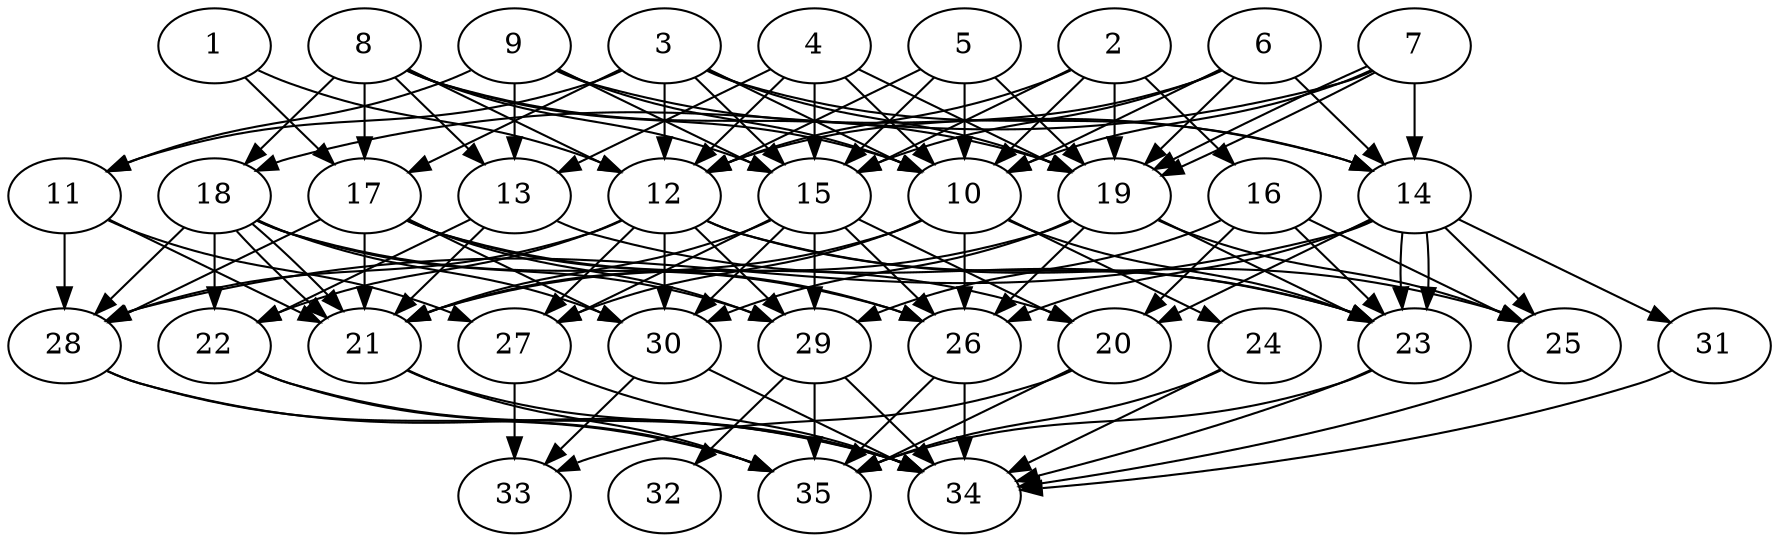 // DAG automatically generated by daggen at Thu Oct  3 14:05:37 2019
// ./daggen --dot -n 35 --ccr 0.4 --fat 0.7 --regular 0.7 --density 0.9 --mindata 5242880 --maxdata 52428800 
digraph G {
  1 [size="16153600", alpha="0.00", expect_size="6461440"] 
  1 -> 12 [size ="6461440"]
  1 -> 17 [size ="6461440"]
  2 [size="24942080", alpha="0.16", expect_size="9976832"] 
  2 -> 10 [size ="9976832"]
  2 -> 12 [size ="9976832"]
  2 -> 15 [size ="9976832"]
  2 -> 16 [size ="9976832"]
  2 -> 19 [size ="9976832"]
  3 [size="85468160", alpha="0.17", expect_size="34187264"] 
  3 -> 10 [size ="34187264"]
  3 -> 11 [size ="34187264"]
  3 -> 12 [size ="34187264"]
  3 -> 14 [size ="34187264"]
  3 -> 15 [size ="34187264"]
  3 -> 17 [size ="34187264"]
  3 -> 19 [size ="34187264"]
  4 [size="110269440", alpha="0.11", expect_size="44107776"] 
  4 -> 10 [size ="44107776"]
  4 -> 12 [size ="44107776"]
  4 -> 13 [size ="44107776"]
  4 -> 15 [size ="44107776"]
  4 -> 19 [size ="44107776"]
  5 [size="50199040", alpha="0.07", expect_size="20079616"] 
  5 -> 10 [size ="20079616"]
  5 -> 12 [size ="20079616"]
  5 -> 15 [size ="20079616"]
  5 -> 19 [size ="20079616"]
  6 [size="48056320", alpha="0.02", expect_size="19222528"] 
  6 -> 10 [size ="19222528"]
  6 -> 12 [size ="19222528"]
  6 -> 14 [size ="19222528"]
  6 -> 15 [size ="19222528"]
  6 -> 19 [size ="19222528"]
  7 [size="52331520", alpha="0.10", expect_size="20932608"] 
  7 -> 10 [size ="20932608"]
  7 -> 14 [size ="20932608"]
  7 -> 18 [size ="20932608"]
  7 -> 19 [size ="20932608"]
  7 -> 19 [size ="20932608"]
  8 [size="93327360", alpha="0.10", expect_size="37330944"] 
  8 -> 10 [size ="37330944"]
  8 -> 12 [size ="37330944"]
  8 -> 13 [size ="37330944"]
  8 -> 15 [size ="37330944"]
  8 -> 17 [size ="37330944"]
  8 -> 18 [size ="37330944"]
  8 -> 19 [size ="37330944"]
  9 [size="29020160", alpha="0.07", expect_size="11608064"] 
  9 -> 10 [size ="11608064"]
  9 -> 11 [size ="11608064"]
  9 -> 13 [size ="11608064"]
  9 -> 14 [size ="11608064"]
  9 -> 15 [size ="11608064"]
  10 [size="39810560", alpha="0.20", expect_size="15924224"] 
  10 -> 21 [size ="15924224"]
  10 -> 23 [size ="15924224"]
  10 -> 24 [size ="15924224"]
  10 -> 26 [size ="15924224"]
  10 -> 27 [size ="15924224"]
  11 [size="68582400", alpha="0.02", expect_size="27432960"] 
  11 -> 21 [size ="27432960"]
  11 -> 27 [size ="27432960"]
  11 -> 28 [size ="27432960"]
  12 [size="70927360", alpha="0.10", expect_size="28370944"] 
  12 -> 22 [size ="28370944"]
  12 -> 23 [size ="28370944"]
  12 -> 25 [size ="28370944"]
  12 -> 27 [size ="28370944"]
  12 -> 28 [size ="28370944"]
  12 -> 29 [size ="28370944"]
  12 -> 30 [size ="28370944"]
  13 [size="46512640", alpha="0.14", expect_size="18605056"] 
  13 -> 21 [size ="18605056"]
  13 -> 22 [size ="18605056"]
  13 -> 23 [size ="18605056"]
  14 [size="31628800", alpha="0.01", expect_size="12651520"] 
  14 -> 20 [size ="12651520"]
  14 -> 23 [size ="12651520"]
  14 -> 23 [size ="12651520"]
  14 -> 25 [size ="12651520"]
  14 -> 26 [size ="12651520"]
  14 -> 28 [size ="12651520"]
  14 -> 31 [size ="12651520"]
  15 [size="98503680", alpha="0.06", expect_size="39401472"] 
  15 -> 20 [size ="39401472"]
  15 -> 21 [size ="39401472"]
  15 -> 26 [size ="39401472"]
  15 -> 27 [size ="39401472"]
  15 -> 29 [size ="39401472"]
  15 -> 30 [size ="39401472"]
  16 [size="23441920", alpha="0.07", expect_size="9376768"] 
  16 -> 20 [size ="9376768"]
  16 -> 23 [size ="9376768"]
  16 -> 25 [size ="9376768"]
  16 -> 29 [size ="9376768"]
  17 [size="36664320", alpha="0.11", expect_size="14665728"] 
  17 -> 20 [size ="14665728"]
  17 -> 21 [size ="14665728"]
  17 -> 26 [size ="14665728"]
  17 -> 28 [size ="14665728"]
  17 -> 29 [size ="14665728"]
  17 -> 30 [size ="14665728"]
  18 [size="93665280", alpha="0.08", expect_size="37466112"] 
  18 -> 21 [size ="37466112"]
  18 -> 21 [size ="37466112"]
  18 -> 22 [size ="37466112"]
  18 -> 26 [size ="37466112"]
  18 -> 28 [size ="37466112"]
  18 -> 29 [size ="37466112"]
  18 -> 30 [size ="37466112"]
  19 [size="34534400", alpha="0.09", expect_size="13813760"] 
  19 -> 21 [size ="13813760"]
  19 -> 23 [size ="13813760"]
  19 -> 25 [size ="13813760"]
  19 -> 26 [size ="13813760"]
  19 -> 30 [size ="13813760"]
  20 [size="77137920", alpha="0.14", expect_size="30855168"] 
  20 -> 33 [size ="30855168"]
  20 -> 35 [size ="30855168"]
  21 [size="75957760", alpha="0.01", expect_size="30383104"] 
  21 -> 34 [size ="30383104"]
  21 -> 35 [size ="30383104"]
  22 [size="88977920", alpha="0.09", expect_size="35591168"] 
  22 -> 34 [size ="35591168"]
  22 -> 35 [size ="35591168"]
  23 [size="29319680", alpha="0.09", expect_size="11727872"] 
  23 -> 34 [size ="11727872"]
  23 -> 35 [size ="11727872"]
  24 [size="113728000", alpha="0.06", expect_size="45491200"] 
  24 -> 34 [size ="45491200"]
  24 -> 35 [size ="45491200"]
  25 [size="117411840", alpha="0.09", expect_size="46964736"] 
  25 -> 34 [size ="46964736"]
  26 [size="35909120", alpha="0.19", expect_size="14363648"] 
  26 -> 34 [size ="14363648"]
  26 -> 35 [size ="14363648"]
  27 [size="77480960", alpha="0.14", expect_size="30992384"] 
  27 -> 33 [size ="30992384"]
  27 -> 34 [size ="30992384"]
  28 [size="22151680", alpha="0.04", expect_size="8860672"] 
  28 -> 34 [size ="8860672"]
  28 -> 35 [size ="8860672"]
  29 [size="70330880", alpha="0.16", expect_size="28132352"] 
  29 -> 32 [size ="28132352"]
  29 -> 34 [size ="28132352"]
  29 -> 35 [size ="28132352"]
  30 [size="121187840", alpha="0.13", expect_size="48475136"] 
  30 -> 33 [size ="48475136"]
  30 -> 34 [size ="48475136"]
  31 [size="87595520", alpha="0.19", expect_size="35038208"] 
  31 -> 34 [size ="35038208"]
  32 [size="90567680", alpha="0.14", expect_size="36227072"] 
  33 [size="23976960", alpha="0.16", expect_size="9590784"] 
  34 [size="78151680", alpha="0.01", expect_size="31260672"] 
  35 [size="114321920", alpha="0.20", expect_size="45728768"] 
}
